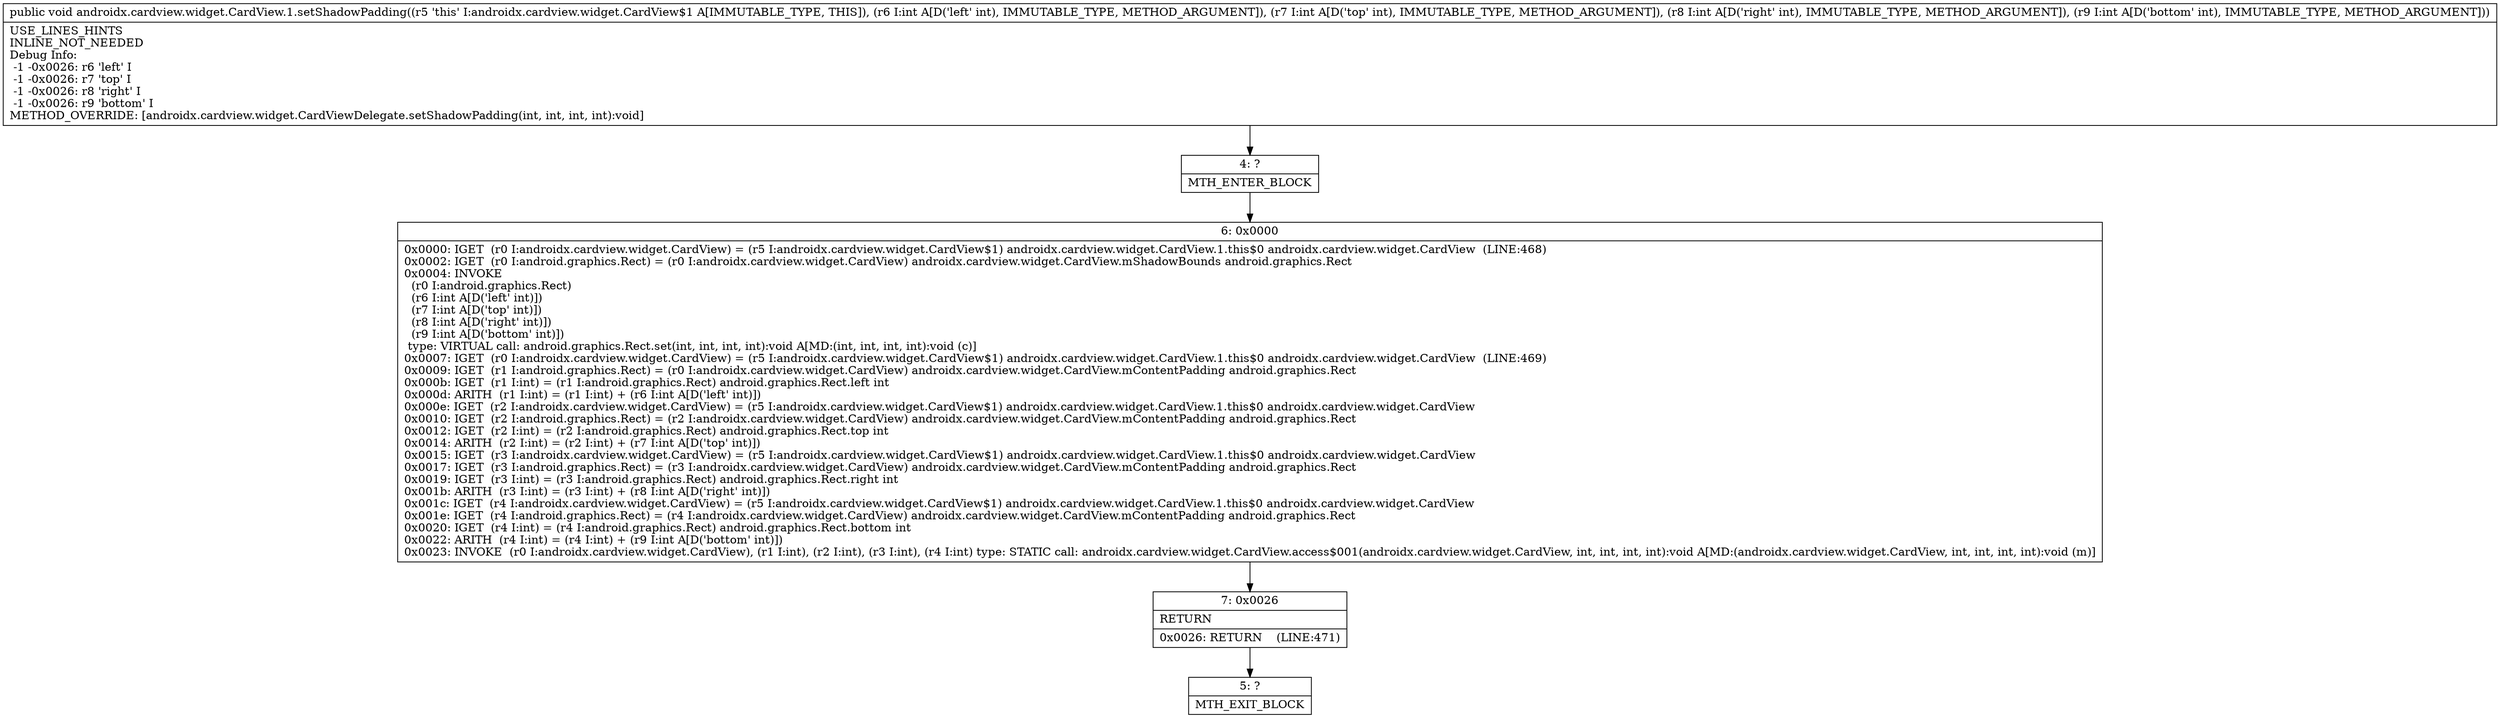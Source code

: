 digraph "CFG forandroidx.cardview.widget.CardView.1.setShadowPadding(IIII)V" {
Node_4 [shape=record,label="{4\:\ ?|MTH_ENTER_BLOCK\l}"];
Node_6 [shape=record,label="{6\:\ 0x0000|0x0000: IGET  (r0 I:androidx.cardview.widget.CardView) = (r5 I:androidx.cardview.widget.CardView$1) androidx.cardview.widget.CardView.1.this$0 androidx.cardview.widget.CardView  (LINE:468)\l0x0002: IGET  (r0 I:android.graphics.Rect) = (r0 I:androidx.cardview.widget.CardView) androidx.cardview.widget.CardView.mShadowBounds android.graphics.Rect \l0x0004: INVOKE  \l  (r0 I:android.graphics.Rect)\l  (r6 I:int A[D('left' int)])\l  (r7 I:int A[D('top' int)])\l  (r8 I:int A[D('right' int)])\l  (r9 I:int A[D('bottom' int)])\l type: VIRTUAL call: android.graphics.Rect.set(int, int, int, int):void A[MD:(int, int, int, int):void (c)]\l0x0007: IGET  (r0 I:androidx.cardview.widget.CardView) = (r5 I:androidx.cardview.widget.CardView$1) androidx.cardview.widget.CardView.1.this$0 androidx.cardview.widget.CardView  (LINE:469)\l0x0009: IGET  (r1 I:android.graphics.Rect) = (r0 I:androidx.cardview.widget.CardView) androidx.cardview.widget.CardView.mContentPadding android.graphics.Rect \l0x000b: IGET  (r1 I:int) = (r1 I:android.graphics.Rect) android.graphics.Rect.left int \l0x000d: ARITH  (r1 I:int) = (r1 I:int) + (r6 I:int A[D('left' int)]) \l0x000e: IGET  (r2 I:androidx.cardview.widget.CardView) = (r5 I:androidx.cardview.widget.CardView$1) androidx.cardview.widget.CardView.1.this$0 androidx.cardview.widget.CardView \l0x0010: IGET  (r2 I:android.graphics.Rect) = (r2 I:androidx.cardview.widget.CardView) androidx.cardview.widget.CardView.mContentPadding android.graphics.Rect \l0x0012: IGET  (r2 I:int) = (r2 I:android.graphics.Rect) android.graphics.Rect.top int \l0x0014: ARITH  (r2 I:int) = (r2 I:int) + (r7 I:int A[D('top' int)]) \l0x0015: IGET  (r3 I:androidx.cardview.widget.CardView) = (r5 I:androidx.cardview.widget.CardView$1) androidx.cardview.widget.CardView.1.this$0 androidx.cardview.widget.CardView \l0x0017: IGET  (r3 I:android.graphics.Rect) = (r3 I:androidx.cardview.widget.CardView) androidx.cardview.widget.CardView.mContentPadding android.graphics.Rect \l0x0019: IGET  (r3 I:int) = (r3 I:android.graphics.Rect) android.graphics.Rect.right int \l0x001b: ARITH  (r3 I:int) = (r3 I:int) + (r8 I:int A[D('right' int)]) \l0x001c: IGET  (r4 I:androidx.cardview.widget.CardView) = (r5 I:androidx.cardview.widget.CardView$1) androidx.cardview.widget.CardView.1.this$0 androidx.cardview.widget.CardView \l0x001e: IGET  (r4 I:android.graphics.Rect) = (r4 I:androidx.cardview.widget.CardView) androidx.cardview.widget.CardView.mContentPadding android.graphics.Rect \l0x0020: IGET  (r4 I:int) = (r4 I:android.graphics.Rect) android.graphics.Rect.bottom int \l0x0022: ARITH  (r4 I:int) = (r4 I:int) + (r9 I:int A[D('bottom' int)]) \l0x0023: INVOKE  (r0 I:androidx.cardview.widget.CardView), (r1 I:int), (r2 I:int), (r3 I:int), (r4 I:int) type: STATIC call: androidx.cardview.widget.CardView.access$001(androidx.cardview.widget.CardView, int, int, int, int):void A[MD:(androidx.cardview.widget.CardView, int, int, int, int):void (m)]\l}"];
Node_7 [shape=record,label="{7\:\ 0x0026|RETURN\l|0x0026: RETURN    (LINE:471)\l}"];
Node_5 [shape=record,label="{5\:\ ?|MTH_EXIT_BLOCK\l}"];
MethodNode[shape=record,label="{public void androidx.cardview.widget.CardView.1.setShadowPadding((r5 'this' I:androidx.cardview.widget.CardView$1 A[IMMUTABLE_TYPE, THIS]), (r6 I:int A[D('left' int), IMMUTABLE_TYPE, METHOD_ARGUMENT]), (r7 I:int A[D('top' int), IMMUTABLE_TYPE, METHOD_ARGUMENT]), (r8 I:int A[D('right' int), IMMUTABLE_TYPE, METHOD_ARGUMENT]), (r9 I:int A[D('bottom' int), IMMUTABLE_TYPE, METHOD_ARGUMENT]))  | USE_LINES_HINTS\lINLINE_NOT_NEEDED\lDebug Info:\l  \-1 \-0x0026: r6 'left' I\l  \-1 \-0x0026: r7 'top' I\l  \-1 \-0x0026: r8 'right' I\l  \-1 \-0x0026: r9 'bottom' I\lMETHOD_OVERRIDE: [androidx.cardview.widget.CardViewDelegate.setShadowPadding(int, int, int, int):void]\l}"];
MethodNode -> Node_4;Node_4 -> Node_6;
Node_6 -> Node_7;
Node_7 -> Node_5;
}

